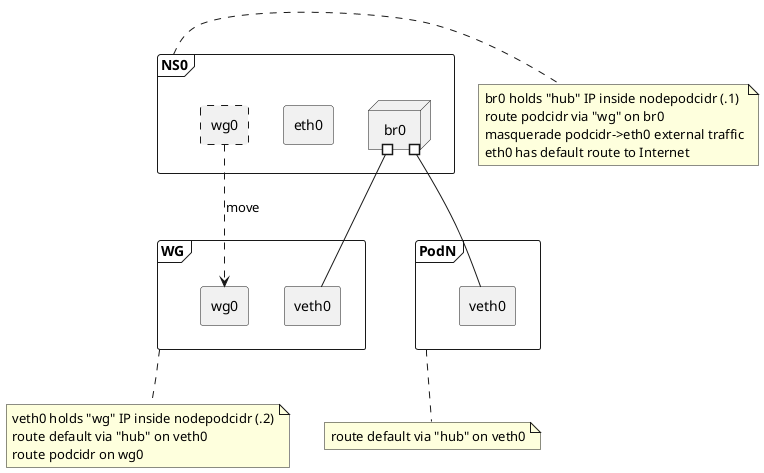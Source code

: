 @startuml

frame NS0  {
    node br0
    rectangle eth0
    rectangle wg0 as ns0wg0 #line.dashed
}

note right of NS0
    br0 holds "hub" IP inside nodepodcidr (.1)
    route podcidr via "wg" on br0
    masquerade podcidr->eth0 external traffic
    eth0 has default route to Internet
end note

frame WG {
    rectangle wg0 as wgwg0
    rectangle veth0 as wgveth0
}

note bottom of WG
    veth0 holds "wg" IP inside nodepodcidr (.2)
    route default via "hub" on veth0
    route podcidr on wg0
end note

frame PodN {
    rectangle veth0 as podveth0
}

note bottom of PodN
    route default via "hub" on veth0
end note

ns0wg0 -[dashed]-> wgwg0 : move
br0 #-- wgveth0
br0 #-- podveth0
@enduml
